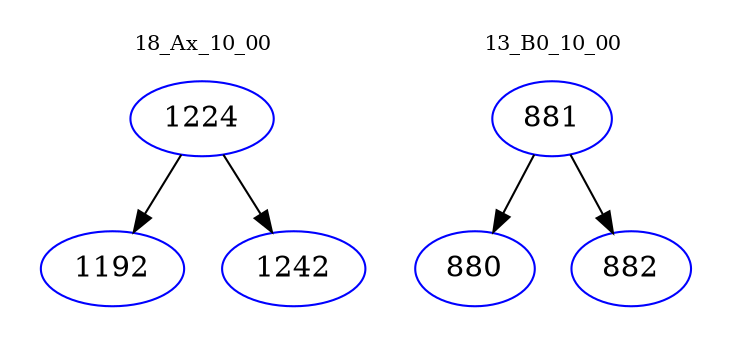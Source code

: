 digraph{
subgraph cluster_0 {
color = white
label = "18_Ax_10_00";
fontsize=10;
T0_1224 [label="1224", color="blue"]
T0_1224 -> T0_1192 [color="black"]
T0_1192 [label="1192", color="blue"]
T0_1224 -> T0_1242 [color="black"]
T0_1242 [label="1242", color="blue"]
}
subgraph cluster_1 {
color = white
label = "13_B0_10_00";
fontsize=10;
T1_881 [label="881", color="blue"]
T1_881 -> T1_880 [color="black"]
T1_880 [label="880", color="blue"]
T1_881 -> T1_882 [color="black"]
T1_882 [label="882", color="blue"]
}
}
